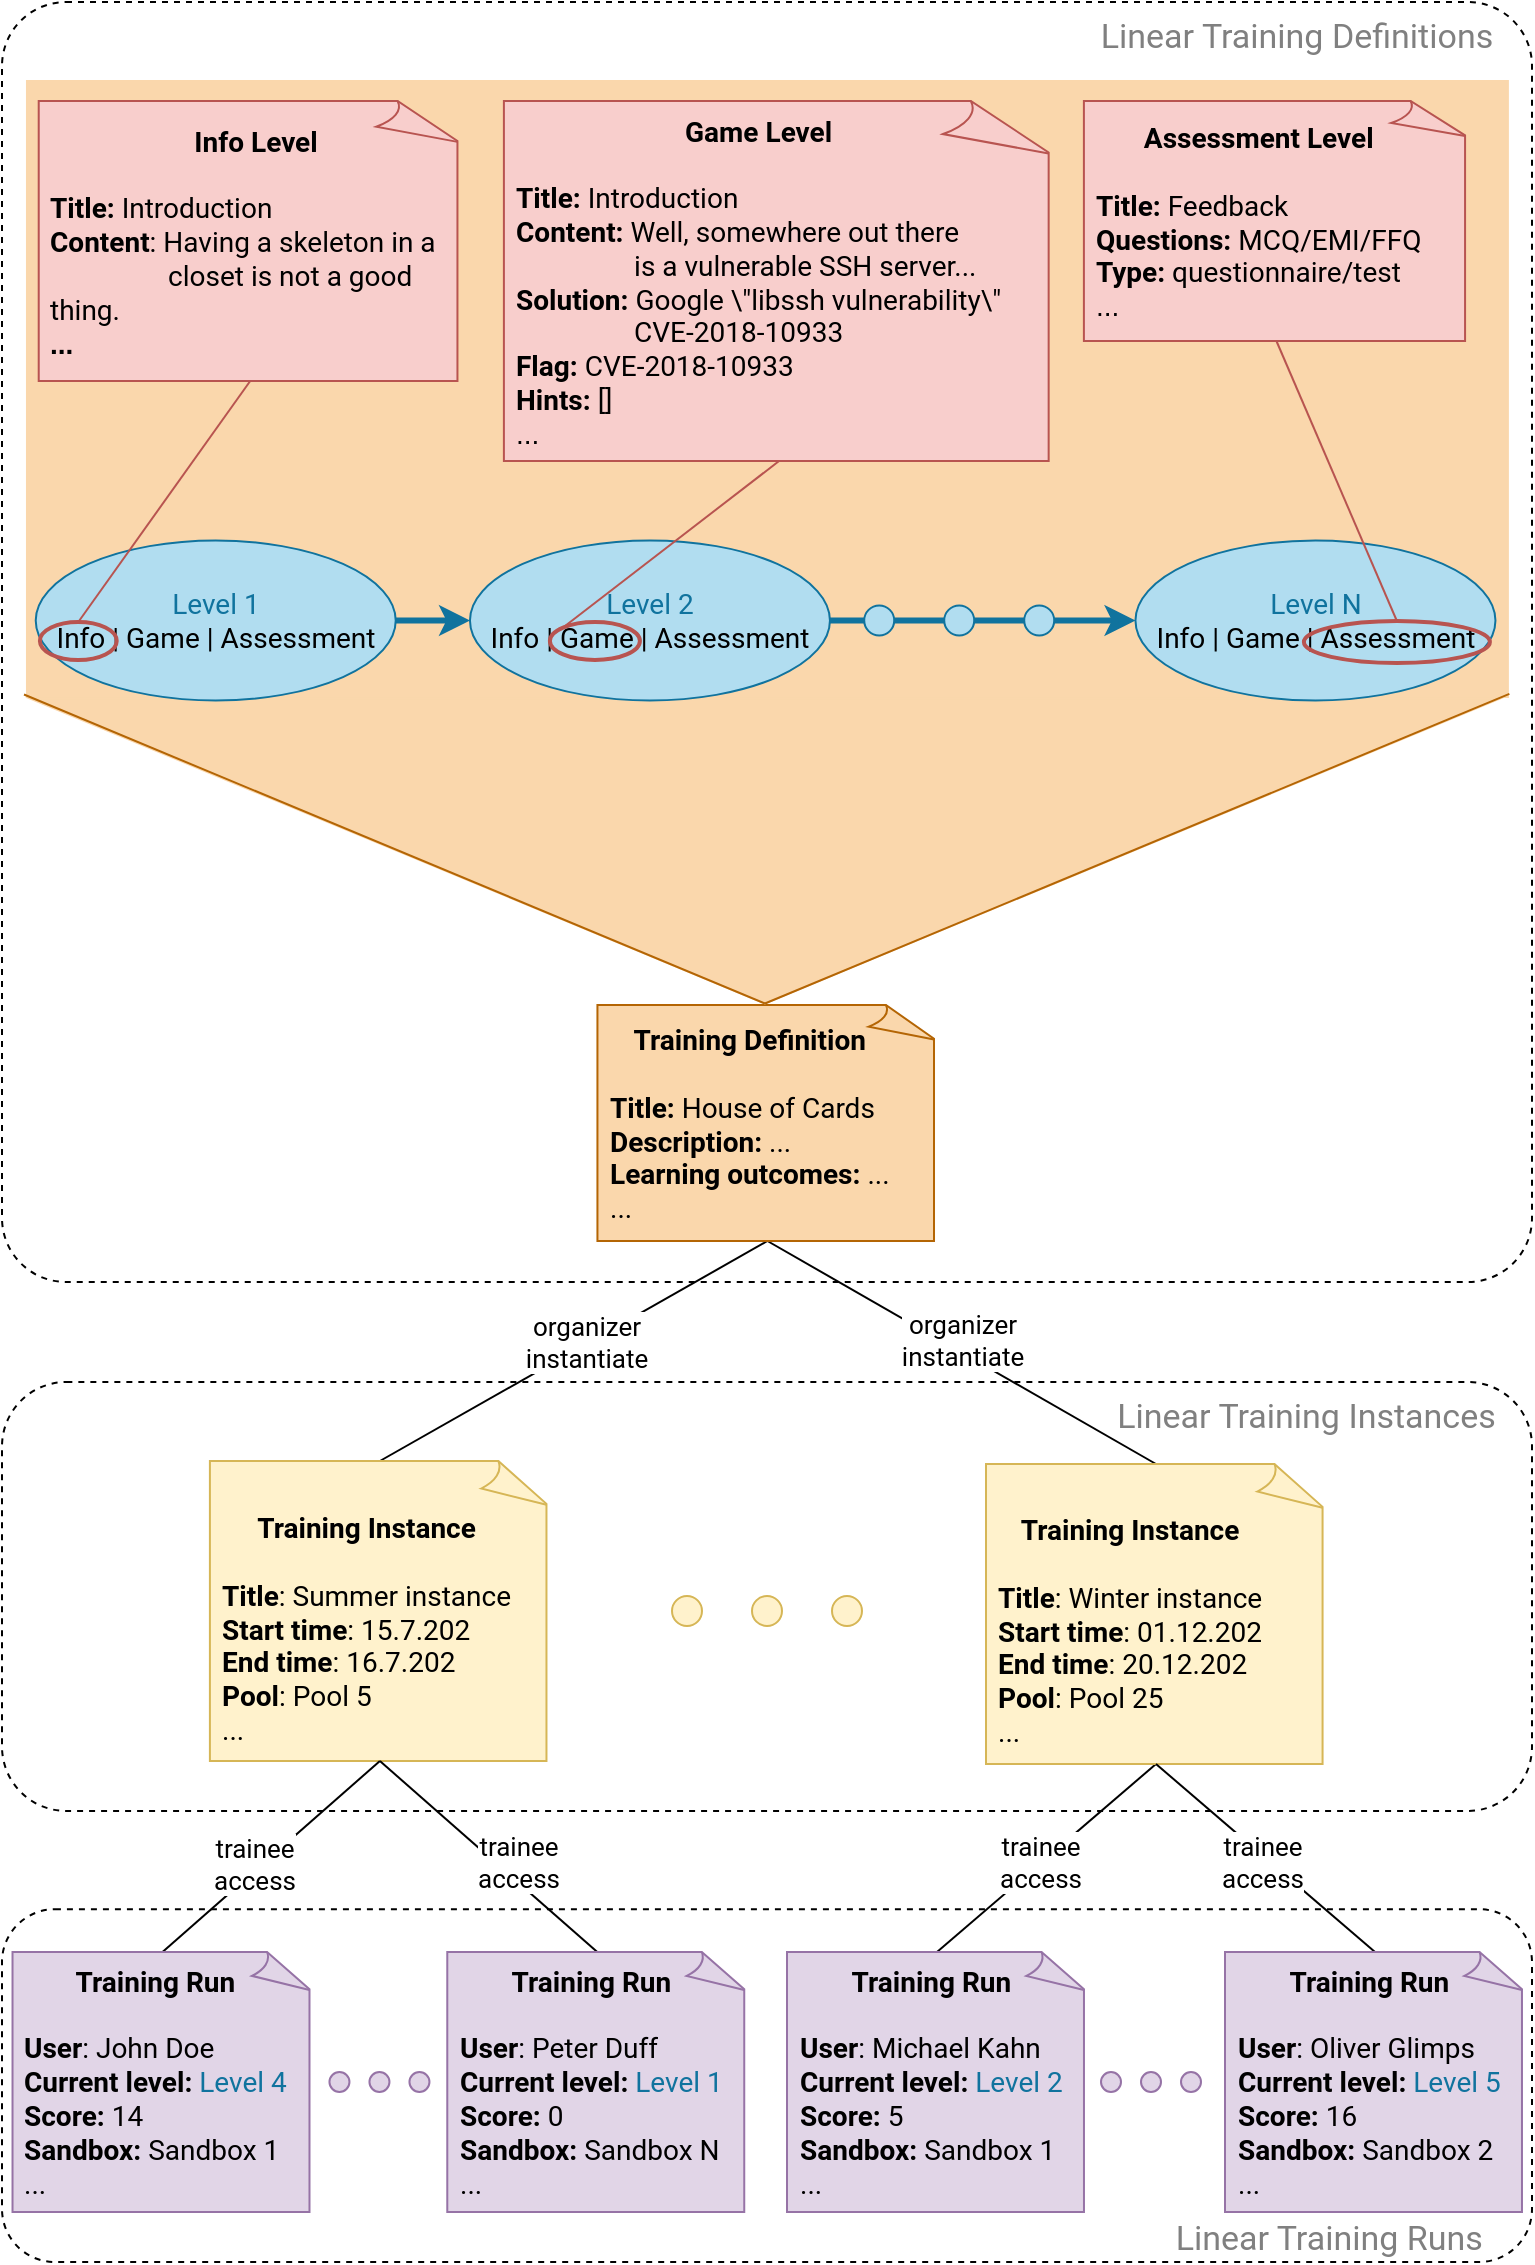 <mxfile version="14.6.6" type="google"><diagram id="N9VuCAeONcaqFVB-W8J4" name="Page-1"><mxGraphModel dx="2952" dy="739" grid="1" gridSize="10" guides="1" tooltips="1" connect="1" arrows="1" fold="1" page="1" pageScale="1" pageWidth="765" pageHeight="1130" math="0" shadow="0"><root><mxCell id="0"/><mxCell id="1" parent="0"/><mxCell id="20mukdS7Ii_qEKHX3Sq8-68" value="&lt;div style=&quot;font-size: 13px&quot;&gt;&lt;font style=&quot;font-size: 17px&quot;&gt;Linear Training Runs&lt;/font&gt; &amp;nbsp; &amp;nbsp; &amp;nbsp;&amp;nbsp; &lt;br&gt;&lt;/div&gt;" style="rounded=1;whiteSpace=wrap;html=1;strokeWidth=1;fillColor=none;fontFamily=Roboto;align=right;dashed=1;verticalAlign=bottom;fontColor=#808080;rotation=0;arcSize=15;" parent="1" vertex="1"><mxGeometry x="-1530" y="953.6" width="765" height="176.4" as="geometry"/></mxCell><mxCell id="20mukdS7Ii_qEKHX3Sq8-67" value="&lt;div style=&quot;font-size: 13px&quot;&gt;&lt;font style=&quot;font-size: 17px&quot;&gt;&amp;nbsp;Linear Training Instances&lt;/font&gt; &amp;nbsp;&amp;nbsp;&amp;nbsp;&amp;nbsp; &lt;br&gt;&lt;/div&gt;&amp;nbsp;&amp;nbsp;&amp;nbsp;&amp;nbsp;&amp;nbsp; " style="rounded=1;whiteSpace=wrap;html=1;strokeWidth=1;fillColor=none;fontFamily=Roboto;align=right;dashed=1;verticalAlign=top;fontColor=#808080;rotation=0;arcSize=15;" parent="1" vertex="1"><mxGeometry x="-1530" y="690" width="765" height="214.5" as="geometry"/></mxCell><mxCell id="20mukdS7Ii_qEKHX3Sq8-66" value="&lt;div style=&quot;font-size: 14px&quot;&gt;&lt;font style=&quot;font-size: 17px&quot;&gt;Linear Training Definition&lt;/font&gt;&lt;font style=&quot;font-size: 17px&quot;&gt;s&lt;/font&gt; &amp;nbsp;&amp;nbsp;&amp;nbsp;&amp;nbsp; &lt;br&gt;&lt;/div&gt;&amp;nbsp;&amp;nbsp;&amp;nbsp;&amp;nbsp;&amp;nbsp; " style="rounded=1;whiteSpace=wrap;html=1;strokeWidth=1;fillColor=none;fontFamily=Roboto;align=right;dashed=1;verticalAlign=top;fontColor=#808080;rotation=0;arcSize=5;" parent="1" vertex="1"><mxGeometry x="-1530" width="765" height="640" as="geometry"/></mxCell><mxCell id="20mukdS7Ii_qEKHX3Sq8-1" value="" style="rounded=0;whiteSpace=wrap;html=1;strokeWidth=1;fillColor=#fad7ac;strokeColor=#FAD7AC;fontSize=14;" parent="1" vertex="1"><mxGeometry x="-1517.52" y="39.5" width="740.47" height="308" as="geometry"/></mxCell><mxCell id="20mukdS7Ii_qEKHX3Sq8-2" style="rounded=0;orthogonalLoop=1;jettySize=auto;html=1;exitX=0.5;exitY=1;exitDx=0;exitDy=0;exitPerimeter=0;endArrow=none;endFill=0;strokeWidth=1;entryX=0.5;entryY=0;entryDx=0;entryDy=0;entryPerimeter=0;startArrow=none;startFill=0;" parent="1" source="20mukdS7Ii_qEKHX3Sq8-6" target="20mukdS7Ii_qEKHX3Sq8-7" edge="1"><mxGeometry relative="1" as="geometry"/></mxCell><mxCell id="20mukdS7Ii_qEKHX3Sq8-3" value="&lt;font data-font-src=&quot;https://fonts.googleapis.com/css?family=Roboto&quot; style=&quot;font-size: 13px;&quot; face=&quot;Roboto&quot;&gt;organizer &lt;br style=&quot;font-size: 13px;&quot;&gt;instantiate &lt;/font&gt;" style="edgeLabel;html=1;align=center;verticalAlign=middle;resizable=0;points=[];rotation=0;fontSize=13;" parent="20mukdS7Ii_qEKHX3Sq8-2" vertex="1" connectable="0"><mxGeometry x="-0.064" y="-1" relative="1" as="geometry"><mxPoint as="offset"/></mxGeometry></mxCell><mxCell id="20mukdS7Ii_qEKHX3Sq8-4" style="edgeStyle=none;rounded=0;orthogonalLoop=1;jettySize=auto;html=1;exitX=0.5;exitY=1;exitDx=0;exitDy=0;exitPerimeter=0;entryX=0.5;entryY=0;entryDx=0;entryDy=0;entryPerimeter=0;endArrow=none;endFill=0;strokeWidth=1;startArrow=none;startFill=0;" parent="1" source="20mukdS7Ii_qEKHX3Sq8-6" target="20mukdS7Ii_qEKHX3Sq8-20" edge="1"><mxGeometry relative="1" as="geometry"/></mxCell><mxCell id="20mukdS7Ii_qEKHX3Sq8-5" value="&lt;font data-font-src=&quot;https://fonts.googleapis.com/css?family=Roboto&quot; style=&quot;font-size: 13px;&quot; face=&quot;Roboto&quot;&gt;organizer &lt;br style=&quot;font-size: 13px;&quot;&gt;instantiate &lt;/font&gt;" style="edgeLabel;html=1;align=center;verticalAlign=middle;resizable=0;points=[];rotation=0;fontSize=13;" parent="20mukdS7Ii_qEKHX3Sq8-4" vertex="1" connectable="0"><mxGeometry x="-0.179" y="-3" relative="1" as="geometry"><mxPoint x="19.03" y="1" as="offset"/></mxGeometry></mxCell><mxCell id="20mukdS7Ii_qEKHX3Sq8-6" value="&lt;div style=&quot;font-size: 14px;&quot; align=&quot;center&quot;&gt;&lt;font data-font-src=&quot;https://fonts.googleapis.com/css?family=Open+Sans&quot; style=&quot;font-size: 14px;&quot; face=&quot;Roboto&quot;&gt;Training Definition&lt;br style=&quot;font-size: 14px;&quot;&gt;&lt;/font&gt;&lt;/div&gt;&lt;div style=&quot;font-size: 14px;&quot;&gt;&lt;font data-font-src=&quot;https://fonts.googleapis.com/css?family=Open+Sans&quot; style=&quot;font-size: 14px;&quot; face=&quot;Roboto&quot;&gt;&lt;br style=&quot;font-size: 14px;&quot;&gt;&lt;/font&gt;&lt;/div&gt;&lt;div style=&quot;font-size: 14px;&quot;&gt;&lt;font data-font-src=&quot;https://fonts.googleapis.com/css?family=Open+Sans&quot; style=&quot;font-size: 14px;&quot; face=&quot;Roboto&quot;&gt;&lt;b style=&quot;font-size: 14px;&quot;&gt;Title&lt;/b&gt;: &lt;span style=&quot;font-weight: normal; font-size: 14px;&quot;&gt;House of Cards&lt;/span&gt; &lt;br style=&quot;font-size: 14px;&quot;&gt;&lt;/font&gt;&lt;/div&gt;&lt;div style=&quot;font-size: 14px;&quot;&gt;&lt;div style=&quot;font-size: 14px;&quot;&gt;&lt;font data-font-src=&quot;https://fonts.googleapis.com/css?family=Open+Sans&quot; style=&quot;font-size: 14px;&quot; face=&quot;Roboto&quot;&gt;&lt;b style=&quot;font-size: 14px;&quot;&gt;Description:&lt;/b&gt; &lt;span style=&quot;font-weight: normal; font-size: 14px;&quot;&gt;...&lt;/span&gt;&lt;/font&gt;&lt;font data-font-src=&quot;https://fonts.googleapis.com/css?family=Open+Sans&quot; style=&quot;font-size: 14px;&quot; face=&quot;Roboto&quot;&gt;&lt;br style=&quot;font-size: 14px;&quot;&gt;&lt;font data-font-src=&quot;https://fonts.googleapis.com/css?family=Roboto&quot; style=&quot;font-size: 14px;&quot;&gt;&lt;b style=&quot;font-size: 14px;&quot;&gt;Learning outcomes&lt;/b&gt;: &lt;span style=&quot;font-weight: normal; font-size: 14px;&quot;&gt;...&lt;/span&gt;&lt;/font&gt;&lt;br style=&quot;font-size: 14px;&quot;&gt;&lt;/font&gt;&lt;/div&gt; &lt;div style=&quot;font-size: 14px;&quot;&gt;&lt;font data-font-src=&quot;https://fonts.googleapis.com/css?family=Open+Sans&quot; style=&quot;font-size: 14px;&quot; face=&quot;Roboto&quot;&gt;&lt;span style=&quot;font-weight: normal; font-size: 14px;&quot;&gt;...&lt;/span&gt;&lt;/font&gt;&lt;/div&gt;&lt;/div&gt;" style="whiteSpace=wrap;html=1;shape=mxgraph.basic.document;fontStyle=1;fillColor=#fad7ac;strokeColor=#b46504;align=left;spacingLeft=4;fontSize=14;" parent="1" vertex="1"><mxGeometry x="-1232.28" y="501.5" width="170" height="118" as="geometry"/></mxCell><mxCell id="20mukdS7Ii_qEKHX3Sq8-7" value="&lt;font data-font-src=&quot;https://fonts.googleapis.com/css?family=Roboto&quot; style=&quot;font-size: 14px;&quot; face=&quot;Roboto&quot;&gt;&lt;b style=&quot;font-size: 14px;&quot;&gt;&lt;br style=&quot;font-size: 14px;&quot;&gt;&lt;/b&gt;&lt;/font&gt;&lt;div style=&quot;font-size: 14px;&quot;&gt;&lt;div style=&quot;font-size: 14px;&quot; align=&quot;center&quot;&gt;&lt;font data-font-src=&quot;https://fonts.googleapis.com/css?family=Roboto&quot; style=&quot;font-size: 14px;&quot; face=&quot;Roboto&quot;&gt;&lt;b style=&quot;font-size: 14px;&quot;&gt;Training Instance&lt;/b&gt;&lt;/font&gt;&lt;br style=&quot;font-size: 14px;&quot;&gt;&lt;/div&gt;&lt;br style=&quot;font-size: 14px;&quot;&gt;&lt;/div&gt;&lt;div style=&quot;font-size: 14px;&quot; align=&quot;left&quot;&gt;&lt;font data-font-src=&quot;https://fonts.googleapis.com/css?family=Roboto&quot; style=&quot;font-size: 14px;&quot; face=&quot;Roboto&quot;&gt;&lt;b style=&quot;font-size: 14px;&quot;&gt;Title&lt;/b&gt;: Summer instance &lt;br style=&quot;font-size: 14px;&quot;&gt;&lt;/font&gt;&lt;/div&gt;&lt;div style=&quot;font-size: 14px;&quot; align=&quot;left&quot;&gt;&lt;font data-font-src=&quot;https://fonts.googleapis.com/css?family=Roboto&quot; style=&quot;font-size: 14px;&quot; face=&quot;Roboto&quot;&gt;&lt;b style=&quot;font-size: 14px;&quot;&gt;Start&lt;/b&gt; &lt;b style=&quot;font-size: 14px;&quot;&gt;time&lt;/b&gt;: 15.7.202&lt;br style=&quot;font-size: 14px;&quot;&gt;&lt;/font&gt;&lt;/div&gt;&lt;div style=&quot;font-size: 14px;&quot; align=&quot;left&quot;&gt;&lt;font data-font-src=&quot;https://fonts.googleapis.com/css?family=Roboto&quot; style=&quot;font-size: 14px;&quot; face=&quot;Roboto&quot;&gt;&lt;b style=&quot;font-size: 14px;&quot;&gt;End&lt;/b&gt; &lt;b style=&quot;font-size: 14px;&quot;&gt;time&lt;/b&gt;: 16.7.202&lt;br style=&quot;font-size: 14px;&quot;&gt;&lt;b style=&quot;font-size: 14px;&quot;&gt;Pool&lt;/b&gt;: Pool 5&lt;br style=&quot;font-size: 14px;&quot;&gt;&lt;/font&gt;&lt;/div&gt;&lt;div style=&quot;font-size: 14px;&quot; align=&quot;left&quot;&gt;&lt;font data-font-src=&quot;https://fonts.googleapis.com/css?family=Roboto&quot; style=&quot;font-size: 14px;&quot; face=&quot;Roboto&quot;&gt;...&lt;br style=&quot;font-size: 14px;&quot;&gt;&lt;/font&gt;&lt;/div&gt;" style="whiteSpace=wrap;html=1;shape=mxgraph.basic.document;fillColor=#fff2cc;strokeColor=#d6b656;align=left;spacingLeft=4;fontSize=14;" parent="1" vertex="1"><mxGeometry x="-1426.05" y="729.5" width="170" height="150" as="geometry"/></mxCell><mxCell id="20mukdS7Ii_qEKHX3Sq8-8" style="edgeStyle=orthogonalEdgeStyle;rounded=0;orthogonalLoop=1;jettySize=auto;html=1;exitX=1;exitY=0.5;exitDx=0;exitDy=0;entryX=0;entryY=0.5;entryDx=0;entryDy=0;strokeWidth=3;strokeColor=#10739E;fontSize=14;" parent="1" source="20mukdS7Ii_qEKHX3Sq8-9" target="20mukdS7Ii_qEKHX3Sq8-12" edge="1"><mxGeometry relative="1" as="geometry"/></mxCell><mxCell id="20mukdS7Ii_qEKHX3Sq8-11" style="edgeStyle=orthogonalEdgeStyle;rounded=0;orthogonalLoop=1;jettySize=auto;html=1;exitX=1;exitY=0.5;exitDx=0;exitDy=0;strokeWidth=3;endArrow=none;endFill=0;strokeColor=#10739E;fontSize=14;" parent="1" source="20mukdS7Ii_qEKHX3Sq8-12" target="20mukdS7Ii_qEKHX3Sq8-14" edge="1"><mxGeometry relative="1" as="geometry"/></mxCell><mxCell id="20mukdS7Ii_qEKHX3Sq8-13" style="edgeStyle=orthogonalEdgeStyle;rounded=0;orthogonalLoop=1;jettySize=auto;html=1;exitX=1;exitY=0.5;exitDx=0;exitDy=0;entryX=0;entryY=0.5;entryDx=0;entryDy=0;endArrow=none;endFill=0;strokeWidth=3;strokeColor=#10739E;fontSize=14;" parent="1" source="20mukdS7Ii_qEKHX3Sq8-14" target="20mukdS7Ii_qEKHX3Sq8-16" edge="1"><mxGeometry relative="1" as="geometry"/></mxCell><mxCell id="20mukdS7Ii_qEKHX3Sq8-14" value="" style="ellipse;whiteSpace=wrap;html=1;aspect=fixed;strokeWidth=1;fillColor=#b1ddf0;strokeColor=#10739e;fontSize=14;" parent="1" vertex="1"><mxGeometry x="-1098.89" y="301.75" width="15" height="15" as="geometry"/></mxCell><mxCell id="20mukdS7Ii_qEKHX3Sq8-15" style="edgeStyle=orthogonalEdgeStyle;rounded=0;orthogonalLoop=1;jettySize=auto;html=1;exitX=1;exitY=0.5;exitDx=0;exitDy=0;entryX=0;entryY=0.5;entryDx=0;entryDy=0;endArrow=none;endFill=0;strokeWidth=3;strokeColor=#10739E;fontSize=14;" parent="1" source="20mukdS7Ii_qEKHX3Sq8-16" target="20mukdS7Ii_qEKHX3Sq8-18" edge="1"><mxGeometry relative="1" as="geometry"/></mxCell><mxCell id="20mukdS7Ii_qEKHX3Sq8-16" value="" style="ellipse;whiteSpace=wrap;html=1;aspect=fixed;strokeWidth=1;fillColor=#b1ddf0;strokeColor=#10739e;fontSize=14;" parent="1" vertex="1"><mxGeometry x="-1058.89" y="301.75" width="15" height="15" as="geometry"/></mxCell><mxCell id="20mukdS7Ii_qEKHX3Sq8-17" style="edgeStyle=orthogonalEdgeStyle;rounded=0;orthogonalLoop=1;jettySize=auto;html=1;exitX=1;exitY=0.5;exitDx=0;exitDy=0;entryX=0;entryY=0.5;entryDx=0;entryDy=0;endArrow=classic;endFill=1;strokeWidth=3;strokeColor=#10739E;fontSize=14;" parent="1" source="20mukdS7Ii_qEKHX3Sq8-18" target="20mukdS7Ii_qEKHX3Sq8-10" edge="1"><mxGeometry relative="1" as="geometry"/></mxCell><mxCell id="20mukdS7Ii_qEKHX3Sq8-18" value="" style="ellipse;whiteSpace=wrap;html=1;aspect=fixed;strokeWidth=1;fillColor=#b1ddf0;strokeColor=#10739e;fontSize=14;" parent="1" vertex="1"><mxGeometry x="-1018.89" y="301.75" width="15" height="15" as="geometry"/></mxCell><mxCell id="20mukdS7Ii_qEKHX3Sq8-19" style="rounded=0;orthogonalLoop=1;jettySize=auto;html=1;exitX=0.5;exitY=1;exitDx=0;exitDy=0;exitPerimeter=0;endArrow=none;endFill=0;strokeWidth=1;entryX=0.5;entryY=0;entryDx=0;entryDy=0;entryPerimeter=0;" parent="1" source="20mukdS7Ii_qEKHX3Sq8-20" target="20mukdS7Ii_qEKHX3Sq8-32" edge="1"><mxGeometry relative="1" as="geometry"/></mxCell><mxCell id="20mukdS7Ii_qEKHX3Sq8-20" value="&lt;div style=&quot;font-size: 14px&quot; align=&quot;center&quot;&gt;&lt;br style=&quot;font-size: 14px&quot;&gt;&lt;/div&gt;&lt;div style=&quot;font-size: 14px&quot; align=&quot;center&quot;&gt;&lt;font data-font-src=&quot;https://fonts.googleapis.com/css?family=Roboto&quot; style=&quot;font-size: 14px&quot; face=&quot;Roboto&quot;&gt;&lt;b style=&quot;font-size: 14px&quot;&gt;Training Instance&lt;/b&gt;&lt;/font&gt;&lt;br style=&quot;font-size: 14px&quot;&gt;&lt;/div&gt;&lt;font data-font-src=&quot;https://fonts.googleapis.com/css?family=Roboto&quot; style=&quot;font-size: 10px&quot; face=&quot;Roboto&quot;&gt;&lt;br style=&quot;font-size: 14px&quot;&gt;&lt;/font&gt;&lt;div style=&quot;font-size: 14px&quot;&gt;&lt;font data-font-src=&quot;https://fonts.googleapis.com/css?family=Roboto&quot; style=&quot;font-size: 14px&quot; face=&quot;Roboto&quot;&gt;&lt;b style=&quot;font-size: 14px&quot;&gt;Title&lt;/b&gt;: Winter instance &lt;br style=&quot;font-size: 14px&quot;&gt;&lt;/font&gt;&lt;/div&gt;&lt;div style=&quot;font-size: 14px&quot;&gt;&lt;font data-font-src=&quot;https://fonts.googleapis.com/css?family=Roboto&quot; style=&quot;font-size: 14px&quot; face=&quot;Roboto&quot;&gt;&lt;b style=&quot;font-size: 14px&quot;&gt;Start&lt;/b&gt; &lt;b style=&quot;font-size: 14px&quot;&gt;time&lt;/b&gt;: 01.12.202&lt;br style=&quot;font-size: 14px&quot;&gt;&lt;/font&gt;&lt;/div&gt;&lt;div style=&quot;font-size: 14px&quot;&gt;&lt;font data-font-src=&quot;https://fonts.googleapis.com/css?family=Roboto&quot; style=&quot;font-size: 14px&quot; face=&quot;Roboto&quot;&gt;&lt;b style=&quot;font-size: 14px&quot;&gt;End&lt;/b&gt; &lt;b style=&quot;font-size: 14px&quot;&gt;time&lt;/b&gt;: 20.12.202&lt;/font&gt;&lt;/div&gt;&lt;div style=&quot;font-size: 14px&quot;&gt;&lt;font data-font-src=&quot;https://fonts.googleapis.com/css?family=Roboto&quot; style=&quot;font-size: 14px&quot; face=&quot;Roboto&quot;&gt;&lt;b style=&quot;font-size: 14px&quot;&gt;Pool&lt;/b&gt;: Pool 25&lt;/font&gt;&lt;/div&gt;&lt;div style=&quot;font-size: 14px&quot;&gt;&lt;font data-font-src=&quot;https://fonts.googleapis.com/css?family=Roboto&quot; style=&quot;font-size: 14px&quot; face=&quot;Roboto&quot;&gt;...&lt;br style=&quot;font-size: 14px&quot;&gt;&lt;/font&gt;&lt;/div&gt;" style="whiteSpace=wrap;html=1;shape=mxgraph.basic.document;fillColor=#fff2cc;strokeColor=#d6b656;align=left;spacingLeft=4;fontSize=14;" parent="1" vertex="1"><mxGeometry x="-1038" y="731" width="170" height="150" as="geometry"/></mxCell><mxCell id="20mukdS7Ii_qEKHX3Sq8-21" style="edgeStyle=none;rounded=0;orthogonalLoop=1;jettySize=auto;html=1;exitX=0.5;exitY=0;exitDx=0;exitDy=0;exitPerimeter=0;entryX=0.5;entryY=1;entryDx=0;entryDy=0;entryPerimeter=0;endArrow=none;endFill=0;strokeWidth=1;" parent="1" source="20mukdS7Ii_qEKHX3Sq8-22" target="20mukdS7Ii_qEKHX3Sq8-7" edge="1"><mxGeometry relative="1" as="geometry"/></mxCell><mxCell id="20mukdS7Ii_qEKHX3Sq8-22" value="&lt;div align=&quot;center&quot;&gt;&lt;b style=&quot;font-size: 14px&quot;&gt;Training Run&lt;/b&gt;&lt;br style=&quot;font-size: 14px&quot;&gt;&lt;/div&gt;&lt;br style=&quot;font-size: 14px&quot;&gt;&lt;div style=&quot;font-size: 14px&quot;&gt;&lt;b style=&quot;font-size: 14px&quot;&gt;User&lt;/b&gt;: John Doe&lt;br style=&quot;font-size: 14px&quot;&gt;&lt;/div&gt;&lt;div style=&quot;font-size: 14px&quot;&gt;&lt;b style=&quot;font-size: 14px&quot;&gt;Current level:&lt;/b&gt; &lt;font style=&quot;font-size: 14px&quot; color=&quot;#10739E&quot;&gt;Level 4&lt;/font&gt;&lt;br style=&quot;font-size: 14px&quot;&gt;&lt;/div&gt;&lt;div style=&quot;font-size: 14px&quot;&gt;&lt;b style=&quot;font-size: 14px&quot;&gt;Score: &lt;/b&gt;14&lt;/div&gt;&lt;div style=&quot;font-size: 14px&quot;&gt;&lt;b style=&quot;font-size: 14px&quot;&gt;Sandbox:&lt;/b&gt; Sandbox 1&lt;br style=&quot;font-size: 14px&quot;&gt;&lt;/div&gt;&lt;div style=&quot;font-size: 14px&quot;&gt;...&lt;br style=&quot;font-size: 14px&quot;&gt;&lt;/div&gt;" style="whiteSpace=wrap;html=1;shape=mxgraph.basic.document;fillColor=#e1d5e7;strokeColor=#9673a6;fontFamily=Roboto;fontSource=https%3A%2F%2Ffonts.googleapis.com%2Fcss%3Ffamily%3DRoboto;align=left;spacingLeft=4;fontSize=14;" parent="1" vertex="1"><mxGeometry x="-1524.74" y="975" width="150" height="130" as="geometry"/></mxCell><mxCell id="20mukdS7Ii_qEKHX3Sq8-23" style="edgeStyle=none;rounded=0;orthogonalLoop=1;jettySize=auto;html=1;exitX=0.5;exitY=0;exitDx=0;exitDy=0;exitPerimeter=0;entryX=0.5;entryY=1;entryDx=0;entryDy=0;entryPerimeter=0;endArrow=none;endFill=0;strokeWidth=1;" parent="1" source="20mukdS7Ii_qEKHX3Sq8-24" target="20mukdS7Ii_qEKHX3Sq8-7" edge="1"><mxGeometry relative="1" as="geometry"/></mxCell><mxCell id="20mukdS7Ii_qEKHX3Sq8-24" value="&lt;div style=&quot;font-size: 14px;&quot; align=&quot;center&quot;&gt;&lt;b style=&quot;font-size: 14px;&quot;&gt;Training Run&lt;/b&gt;&lt;br style=&quot;font-size: 14px;&quot;&gt;&lt;/div&gt;&lt;br style=&quot;font-size: 14px;&quot;&gt;&lt;div style=&quot;font-size: 14px;&quot;&gt;&lt;b style=&quot;font-size: 14px;&quot;&gt;User&lt;/b&gt;: Peter Duff&lt;br style=&quot;font-size: 14px;&quot;&gt;&lt;/div&gt;&lt;div style=&quot;font-size: 14px;&quot;&gt;&lt;b style=&quot;font-size: 14px;&quot;&gt;Current level:&lt;/b&gt; &lt;font style=&quot;font-size: 14px;&quot; color=&quot;#10739E&quot;&gt;Level 1&lt;/font&gt;&lt;br style=&quot;font-size: 14px;&quot;&gt;&lt;/div&gt;&lt;div style=&quot;font-size: 14px;&quot;&gt;&lt;b style=&quot;font-size: 14px;&quot;&gt;Score: &lt;/b&gt;0&lt;br style=&quot;font-size: 14px;&quot;&gt;&lt;b style=&quot;font-size: 14px;&quot;&gt;Sandbox: &lt;/b&gt;Sandbox N&lt;br style=&quot;font-size: 14px;&quot;&gt;&lt;/div&gt;&lt;div style=&quot;font-size: 14px;&quot;&gt;...&lt;br style=&quot;font-size: 14px;&quot;&gt;&lt;/div&gt;" style="whiteSpace=wrap;html=1;shape=mxgraph.basic.document;fillColor=#e1d5e7;strokeColor=#9673a6;fontFamily=Roboto;fontSource=https%3A%2F%2Ffonts.googleapis.com%2Fcss%3Ffamily%3DRoboto;align=left;spacingLeft=4;fontSize=14;" parent="1" vertex="1"><mxGeometry x="-1307.36" y="975" width="150" height="130" as="geometry"/></mxCell><mxCell id="20mukdS7Ii_qEKHX3Sq8-25" value="" style="ellipse;whiteSpace=wrap;html=1;aspect=fixed;strokeWidth=1;fillColor=#fff2cc;strokeColor=#d6b656;fontSize=14;" parent="1" vertex="1"><mxGeometry x="-1195" y="797" width="15" height="15" as="geometry"/></mxCell><mxCell id="20mukdS7Ii_qEKHX3Sq8-26" value="" style="ellipse;whiteSpace=wrap;html=1;aspect=fixed;strokeWidth=1;fillColor=#fff2cc;strokeColor=#d6b656;fontSize=14;" parent="1" vertex="1"><mxGeometry x="-1155" y="797" width="15" height="15" as="geometry"/></mxCell><mxCell id="20mukdS7Ii_qEKHX3Sq8-27" value="" style="ellipse;whiteSpace=wrap;html=1;aspect=fixed;strokeWidth=1;fillColor=#fff2cc;strokeColor=#d6b656;fontSize=14;" parent="1" vertex="1"><mxGeometry x="-1115" y="797" width="15" height="15" as="geometry"/></mxCell><mxCell id="20mukdS7Ii_qEKHX3Sq8-28" value="" style="ellipse;whiteSpace=wrap;html=1;aspect=fixed;strokeWidth=1;fillColor=#e1d5e7;strokeColor=#9673a6;fontSize=14;" parent="1" vertex="1"><mxGeometry x="-1366.27" y="1035" width="10" height="10" as="geometry"/></mxCell><mxCell id="20mukdS7Ii_qEKHX3Sq8-29" value="" style="ellipse;whiteSpace=wrap;html=1;aspect=fixed;strokeWidth=1;fillColor=#e1d5e7;strokeColor=#9673a6;fontSize=14;" parent="1" vertex="1"><mxGeometry x="-1346.27" y="1035" width="10" height="10" as="geometry"/></mxCell><mxCell id="20mukdS7Ii_qEKHX3Sq8-30" value="" style="ellipse;whiteSpace=wrap;html=1;aspect=fixed;strokeWidth=1;fillColor=#e1d5e7;strokeColor=#9673a6;fontSize=14;" parent="1" vertex="1"><mxGeometry x="-1326.27" y="1035" width="10" height="10" as="geometry"/></mxCell><mxCell id="20mukdS7Ii_qEKHX3Sq8-32" value="&lt;div style=&quot;font-size: 14px;&quot; align=&quot;center&quot;&gt;&lt;b style=&quot;font-size: 14px;&quot;&gt;Training Run&lt;/b&gt;&lt;br style=&quot;font-size: 14px;&quot;&gt;&lt;/div&gt;&lt;br style=&quot;font-size: 14px;&quot;&gt;&lt;div style=&quot;font-size: 14px;&quot;&gt;&lt;b style=&quot;font-size: 14px;&quot;&gt;User&lt;/b&gt;: Michael Kahn&lt;br style=&quot;font-size: 14px;&quot;&gt;&lt;/div&gt;&lt;div style=&quot;font-size: 14px;&quot;&gt;&lt;b style=&quot;font-size: 14px;&quot;&gt;Current level:&lt;/b&gt; &lt;font style=&quot;font-size: 14px;&quot; color=&quot;#10739E&quot;&gt;Level 2&lt;/font&gt;&lt;br style=&quot;font-size: 14px;&quot;&gt;&lt;/div&gt;&lt;div style=&quot;font-size: 14px;&quot;&gt;&lt;b style=&quot;font-size: 14px;&quot;&gt;Score: &lt;/b&gt;5&lt;/div&gt;&lt;div style=&quot;font-size: 14px;&quot;&gt;&lt;b style=&quot;font-size: 14px;&quot;&gt;Sandbox:&lt;/b&gt; &lt;font style=&quot;font-size: 14px;&quot; color=&quot;#666666&quot;&gt;&lt;font style=&quot;font-size: 14px;&quot; color=&quot;#000000&quot;&gt;Sandbox 1&lt;/font&gt;&lt;/font&gt;&lt;br style=&quot;font-size: 14px;&quot;&gt;&lt;/div&gt;&lt;div style=&quot;font-size: 14px;&quot;&gt;...&lt;br style=&quot;font-size: 14px;&quot;&gt;&lt;/div&gt;" style="whiteSpace=wrap;html=1;shape=mxgraph.basic.document;fillColor=#e1d5e7;strokeColor=#9673a6;fontFamily=Roboto;fontSource=https%3A%2F%2Ffonts.googleapis.com%2Fcss%3Ffamily%3DRoboto;align=left;spacingLeft=4;fontSize=14;" parent="1" vertex="1"><mxGeometry x="-1137.5" y="975.0" width="150" height="130" as="geometry"/></mxCell><mxCell id="20mukdS7Ii_qEKHX3Sq8-33" style="rounded=0;orthogonalLoop=1;jettySize=auto;html=1;exitX=0.5;exitY=0;exitDx=0;exitDy=0;exitPerimeter=0;entryX=0.5;entryY=1;entryDx=0;entryDy=0;entryPerimeter=0;endArrow=none;endFill=0;strokeWidth=1;" parent="1" source="20mukdS7Ii_qEKHX3Sq8-35" target="20mukdS7Ii_qEKHX3Sq8-20" edge="1"><mxGeometry relative="1" as="geometry"/></mxCell><mxCell id="20mukdS7Ii_qEKHX3Sq8-34" value="&lt;font data-font-src=&quot;https://fonts.googleapis.com/css?family=Roboto&quot; style=&quot;font-size: 13px;&quot; face=&quot;Roboto&quot;&gt;trainee&lt;br style=&quot;font-size: 13px;&quot;&gt; access&lt;/font&gt;" style="edgeLabel;html=1;align=center;verticalAlign=middle;resizable=0;points=[];rotation=0;fontSize=13;" parent="20mukdS7Ii_qEKHX3Sq8-33" vertex="1" connectable="0"><mxGeometry x="0.093" y="-3" relative="1" as="geometry"><mxPoint x="1.2" y="7.99" as="offset"/></mxGeometry></mxCell><mxCell id="20mukdS7Ii_qEKHX3Sq8-35" value="&lt;div style=&quot;font-size: 14px;&quot; align=&quot;center&quot;&gt;&lt;b style=&quot;font-size: 14px;&quot;&gt;Training Run&lt;/b&gt;&lt;br style=&quot;font-size: 14px;&quot;&gt;&lt;/div&gt;&lt;br style=&quot;font-size: 14px;&quot;&gt;&lt;div style=&quot;font-size: 14px;&quot;&gt;&lt;b style=&quot;font-size: 14px;&quot;&gt;User&lt;/b&gt;: Oliver Glimps&lt;br style=&quot;font-size: 14px;&quot;&gt;&lt;/div&gt;&lt;div style=&quot;font-size: 14px;&quot;&gt;&lt;b style=&quot;font-size: 14px;&quot;&gt;Current level:&lt;/b&gt; &lt;font style=&quot;font-size: 14px;&quot; color=&quot;#10739E&quot;&gt;Level 5&lt;/font&gt;&lt;br style=&quot;font-size: 14px;&quot;&gt;&lt;/div&gt;&lt;div style=&quot;font-size: 14px;&quot;&gt;&lt;b style=&quot;font-size: 14px;&quot;&gt;Score: &lt;/b&gt;16&lt;br style=&quot;font-size: 14px;&quot;&gt;&lt;b style=&quot;font-size: 14px;&quot;&gt;Sandbox: &lt;/b&gt;Sandbox 2&lt;br style=&quot;font-size: 14px;&quot;&gt;&lt;/div&gt;&lt;div style=&quot;font-size: 14px;&quot;&gt;...&lt;br style=&quot;font-size: 14px;&quot;&gt;&lt;/div&gt;" style="whiteSpace=wrap;html=1;shape=mxgraph.basic.document;fillColor=#e1d5e7;strokeColor=#9673a6;fontFamily=Roboto;fontSource=https%3A%2F%2Ffonts.googleapis.com%2Fcss%3Ffamily%3DRoboto;align=left;spacingLeft=4;fontSize=14;" parent="1" vertex="1"><mxGeometry x="-918.5" y="975.0" width="150" height="130" as="geometry"/></mxCell><mxCell id="20mukdS7Ii_qEKHX3Sq8-40" value="" style="triangle;whiteSpace=wrap;html=1;rounded=0;strokeWidth=1;fillColor=#fad7ac;rotation=90;strokeColor=#FAD7AC;fontSize=14;" parent="1" vertex="1"><mxGeometry x="-1224.77" y="57" width="152.5" height="735" as="geometry"/></mxCell><mxCell id="20mukdS7Ii_qEKHX3Sq8-41" value="&lt;font data-font-src=&quot;https://fonts.googleapis.com/css?family=Roboto&quot; style=&quot;font-size: 13px;&quot; face=&quot;Roboto&quot;&gt;trainee&lt;br style=&quot;font-size: 13px;&quot;&gt; access&lt;/font&gt;" style="edgeLabel;html=1;align=center;verticalAlign=middle;resizable=0;points=[];rotation=0;fontSize=13;" parent="1" vertex="1" connectable="0"><mxGeometry x="-1011.388" y="929.5" as="geometry"/></mxCell><mxCell id="20mukdS7Ii_qEKHX3Sq8-42" value="&lt;font data-font-src=&quot;https://fonts.googleapis.com/css?family=Roboto&quot; style=&quot;font-size: 13px;&quot; face=&quot;Roboto&quot;&gt;trainee&lt;br style=&quot;font-size: 13px;&quot;&gt; access&lt;/font&gt;" style="edgeLabel;html=1;align=center;verticalAlign=middle;resizable=0;points=[];rotation=0;fontSize=13;" parent="1" vertex="1" connectable="0"><mxGeometry x="-1272.0" y="929.5" as="geometry"/></mxCell><mxCell id="20mukdS7Ii_qEKHX3Sq8-43" value="&lt;font data-font-src=&quot;https://fonts.googleapis.com/css?family=Roboto&quot; style=&quot;font-size: 13px;&quot; face=&quot;Roboto&quot;&gt;trainee&lt;br style=&quot;font-size: 13px;&quot;&gt; access&lt;/font&gt;" style="edgeLabel;html=1;align=center;verticalAlign=middle;resizable=0;points=[];rotation=0;fontSize=13;" parent="1" vertex="1" connectable="0"><mxGeometry x="-1400" y="929.5" as="geometry"><mxPoint x="-4" y="1" as="offset"/></mxGeometry></mxCell><mxCell id="20mukdS7Ii_qEKHX3Sq8-44" style="edgeStyle=none;rounded=0;orthogonalLoop=1;jettySize=auto;html=1;exitX=1;exitY=0.5;exitDx=0;exitDy=0;entryX=1.001;entryY=0.995;entryDx=0;entryDy=0;entryPerimeter=0;startArrow=none;startFill=0;endArrow=none;endFill=0;strokeWidth=1;strokeColor=#B46504;fontSize=14;" parent="1" source="20mukdS7Ii_qEKHX3Sq8-40" target="20mukdS7Ii_qEKHX3Sq8-1" edge="1"><mxGeometry relative="1" as="geometry"/></mxCell><mxCell id="20mukdS7Ii_qEKHX3Sq8-45" style="edgeStyle=none;rounded=0;orthogonalLoop=1;jettySize=auto;html=1;exitX=1;exitY=0.5;exitDx=0;exitDy=0;entryX=-0.002;entryY=0.996;entryDx=0;entryDy=0;entryPerimeter=0;startArrow=none;startFill=0;endArrow=none;endFill=0;strokeColor=#B46504;strokeWidth=1;fontSize=14;" parent="1" source="20mukdS7Ii_qEKHX3Sq8-40" target="20mukdS7Ii_qEKHX3Sq8-1" edge="1"><mxGeometry relative="1" as="geometry"/></mxCell><mxCell id="20mukdS7Ii_qEKHX3Sq8-63" value="&lt;div style=&quot;font-size: 14px;&quot; align=&quot;center&quot;&gt;&lt;font data-font-src=&quot;https://fonts.googleapis.com/css?family=Roboto&quot; style=&quot;font-size: 14px;&quot; face=&quot;Roboto&quot;&gt;Info Level&lt;br style=&quot;font-size: 14px;&quot;&gt;&lt;/font&gt;&lt;/div&gt;&lt;div style=&quot;font-size: 14px;&quot;&gt;&lt;br style=&quot;font-size: 14px;&quot;&gt;&lt;/div&gt;&lt;div style=&quot;font-size: 14px;&quot; align=&quot;left&quot;&gt;&lt;font data-font-src=&quot;https://fonts.googleapis.com/css?family=Roboto&quot; style=&quot;font-size: 14px;&quot; face=&quot;Roboto&quot;&gt;&lt;b style=&quot;font-size: 14px;&quot;&gt;Title&lt;/b&gt;:&lt;span style=&quot;font-weight: normal; font-size: 14px;&quot;&gt; Introduction&lt;/span&gt;&lt;/font&gt;&lt;span style=&quot;font-weight: normal; font-size: 14px;&quot;&gt;&lt;br style=&quot;font-size: 14px;&quot;&gt;&lt;/span&gt;&lt;/div&gt;&lt;div style=&quot;font-size: 14px;&quot; align=&quot;left&quot;&gt;&lt;span style=&quot;font-weight: normal; font-size: 14px;&quot;&gt;&lt;font data-font-src=&quot;https://fonts.googleapis.com/css?family=Roboto&quot; style=&quot;font-size: 14px;&quot; face=&quot;Roboto&quot;&gt;&lt;b style=&quot;font-size: 14px;&quot;&gt;Content&lt;/b&gt;: Having a skeleton in a &lt;br style=&quot;font-size: 14px;&quot;&gt;&lt;/font&gt;&lt;/span&gt;&lt;/div&gt;&lt;div style=&quot;font-size: 14px;&quot; align=&quot;left&quot;&gt;&lt;span style=&quot;font-weight: normal; font-size: 14px;&quot;&gt;&lt;font data-font-src=&quot;https://fonts.googleapis.com/css?family=Roboto&quot; style=&quot;font-size: 14px;&quot; face=&quot;Roboto&quot;&gt;&amp;nbsp;&amp;nbsp;&amp;nbsp;&amp;nbsp;&amp;nbsp;&amp;nbsp;&amp;nbsp;&amp;nbsp;&amp;nbsp;&amp;nbsp;&amp;nbsp;&amp;nbsp;&amp;nbsp;&amp;nbsp;&amp;nbsp;&amp;nbsp; closet is not a good thing.&lt;/font&gt;&lt;/span&gt;&lt;/div&gt;..." style="whiteSpace=wrap;html=1;shape=mxgraph.basic.document;fontStyle=1;fillColor=#f8cecc;strokeColor=#b85450;align=left;spacingLeft=4;fontSize=14;" parent="1" vertex="1"><mxGeometry x="-1511.64" y="49.5" width="211.5" height="140" as="geometry"/></mxCell><mxCell id="20mukdS7Ii_qEKHX3Sq8-64" value="&lt;div style=&quot;font-size: 14px;&quot; align=&quot;center&quot;&gt;&lt;font data-font-src=&quot;https://fonts.googleapis.com/css?family=Roboto&quot; style=&quot;font-size: 14px;&quot; face=&quot;Roboto&quot;&gt;Game Level&lt;br style=&quot;font-size: 14px;&quot;&gt;&lt;/font&gt;&lt;/div&gt;&lt;div style=&quot;font-size: 14px;&quot;&gt;&lt;br style=&quot;font-size: 14px;&quot;&gt;&lt;/div&gt;&lt;div style=&quot;font-size: 14px;&quot; align=&quot;left&quot;&gt;&lt;font data-font-src=&quot;https://fonts.googleapis.com/css?family=Roboto&quot; style=&quot;font-size: 14px;&quot; face=&quot;Roboto&quot;&gt;&lt;b style=&quot;font-size: 14px;&quot;&gt;Title&lt;/b&gt;: &lt;span style=&quot;font-weight: normal; font-size: 14px;&quot;&gt;Introduction&lt;/span&gt;&lt;/font&gt;&lt;br style=&quot;font-size: 14px;&quot;&gt;&lt;/div&gt;&lt;div style=&quot;font-size: 14px;&quot; align=&quot;left&quot;&gt;&lt;font data-font-src=&quot;https://fonts.googleapis.com/css?family=Open+Sans&quot; style=&quot;font-size: 14px;&quot; face=&quot;Roboto&quot;&gt;&lt;b style=&quot;font-size: 14px;&quot;&gt;Content&lt;/b&gt;: &lt;span style=&quot;font-weight: normal; font-size: 14px;&quot;&gt;Well, somewhere out there &lt;br style=&quot;font-size: 14px;&quot;&gt;&amp;nbsp;&amp;nbsp;&amp;nbsp;&amp;nbsp;&amp;nbsp;&amp;nbsp;&amp;nbsp;&amp;nbsp;&amp;nbsp;&amp;nbsp;&amp;nbsp;&amp;nbsp;&amp;nbsp;&amp;nbsp;&amp;nbsp;&amp;nbsp; is a vulnerable SSH server...&lt;/span&gt;&lt;br style=&quot;font-size: 14px;&quot;&gt;&lt;/font&gt;&lt;/div&gt;&lt;div style=&quot;font-size: 14px;&quot; align=&quot;left&quot;&gt;&lt;font data-font-src=&quot;https://fonts.googleapis.com/css?family=Open+Sans&quot; style=&quot;font-size: 14px;&quot; face=&quot;Roboto&quot;&gt;&lt;b style=&quot;font-size: 14px;&quot;&gt;Solution&lt;/b&gt;: &lt;span style=&quot;font-weight: normal; font-size: 14px;&quot;&gt;Google \&quot;libssh vulnerability\&quot; &lt;br style=&quot;font-size: 14px;&quot;&gt;&amp;nbsp;&amp;nbsp;&amp;nbsp;&amp;nbsp;&amp;nbsp;&amp;nbsp;&amp;nbsp;&amp;nbsp;&amp;nbsp;&amp;nbsp;&amp;nbsp;&amp;nbsp;&amp;nbsp;&amp;nbsp;&amp;nbsp;&amp;nbsp; CVE-2018-10933&lt;/span&gt;&lt;br style=&quot;font-size: 14px;&quot;&gt;&lt;/font&gt;&lt;/div&gt;&lt;div style=&quot;font-size: 14px;&quot; align=&quot;left&quot;&gt;&lt;font data-font-src=&quot;https://fonts.googleapis.com/css?family=Open+Sans&quot; style=&quot;font-size: 14px;&quot; face=&quot;Roboto&quot;&gt;&lt;b style=&quot;font-size: 14px;&quot;&gt;Flag&lt;/b&gt;: &lt;span style=&quot;font-weight: normal; font-size: 14px;&quot;&gt;CVE-2018-10933&lt;/span&gt;&lt;/font&gt;&lt;/div&gt;&lt;div style=&quot;font-size: 14px;&quot; align=&quot;left&quot;&gt;&lt;font data-font-src=&quot;https://fonts.googleapis.com/css?family=Open+Sans&quot; style=&quot;font-size: 14px;&quot; face=&quot;Roboto&quot;&gt;&lt;b style=&quot;font-size: 14px;&quot;&gt;Hints&lt;/b&gt;: &lt;span style=&quot;font-weight: normal; font-size: 14px;&quot;&gt;[]&lt;/span&gt;&lt;br style=&quot;font-size: 14px;&quot;&gt;&lt;/font&gt;&lt;/div&gt;&lt;div style=&quot;font-size: 14px;&quot; align=&quot;left&quot;&gt;&lt;span style=&quot;font-weight: normal; font-size: 14px;&quot;&gt;...&lt;/span&gt;&lt;br style=&quot;font-size: 14px;&quot;&gt;&lt;/div&gt;" style="whiteSpace=wrap;html=1;shape=mxgraph.basic.document;fontStyle=1;fillColor=#f8cecc;strokeColor=#b85450;align=left;spacingLeft=4;fontSize=14;" parent="1" vertex="1"><mxGeometry x="-1279.05" y="49.5" width="275.16" height="180" as="geometry"/></mxCell><mxCell id="20mukdS7Ii_qEKHX3Sq8-65" value="&lt;div style=&quot;font-size: 14px;&quot; align=&quot;center&quot;&gt;&lt;span style=&quot;font-weight: normal; font-size: 14px;&quot;&gt;&lt;font data-font-src=&quot;https://fonts.googleapis.com/css?family=Roboto&quot; style=&quot;font-size: 14px;&quot; face=&quot;Roboto&quot;&gt;&lt;b style=&quot;font-size: 14px;&quot;&gt;Assessment Level&lt;/b&gt;&lt;br style=&quot;font-size: 14px;&quot;&gt;&lt;/font&gt;&lt;/span&gt;&lt;/div&gt;&lt;div style=&quot;font-size: 14px;&quot;&gt;&lt;span style=&quot;font-weight: normal; font-size: 14px;&quot;&gt;&lt;br style=&quot;font-size: 14px;&quot;&gt;&lt;/span&gt;&lt;/div&gt;&lt;div style=&quot;font-size: 14px;&quot; align=&quot;left&quot;&gt;&lt;span style=&quot;font-weight: normal; font-size: 14px;&quot;&gt;&lt;font data-font-src=&quot;https://fonts.googleapis.com/css?family=Roboto&quot; style=&quot;font-size: 14px;&quot; face=&quot;Roboto&quot;&gt;&lt;b style=&quot;font-size: 14px;&quot;&gt;Title:&lt;/b&gt; Feedback&lt;/font&gt;&lt;/span&gt;&lt;/div&gt;&lt;div style=&quot;font-size: 14px;&quot; align=&quot;left&quot;&gt;&lt;span style=&quot;font-weight: normal; font-size: 14px;&quot;&gt;&lt;font data-font-src=&quot;https://fonts.googleapis.com/css?family=Open+Sans&quot; style=&quot;font-size: 14px;&quot; face=&quot;Roboto&quot;&gt;&lt;b style=&quot;font-size: 14px;&quot;&gt;Questions:&lt;/b&gt; MCQ/EMI/FFQ&lt;br style=&quot;font-size: 14px;&quot;&gt;&lt;/font&gt;&lt;/span&gt;&lt;/div&gt;&lt;div style=&quot;font-size: 14px;&quot; align=&quot;left&quot;&gt;&lt;span style=&quot;font-weight: normal; font-size: 14px;&quot;&gt;&lt;font data-font-src=&quot;https://fonts.googleapis.com/css?family=Open+Sans&quot; style=&quot;font-size: 14px;&quot; face=&quot;Roboto&quot;&gt;&lt;b style=&quot;font-size: 14px;&quot;&gt;Type:&lt;/b&gt; questionnaire/test&lt;/font&gt;&lt;/span&gt;&lt;/div&gt;&lt;div style=&quot;font-size: 14px;&quot; align=&quot;left&quot;&gt;&lt;span style=&quot;font-weight: normal; font-size: 14px;&quot;&gt;...&lt;/span&gt;&lt;br style=&quot;font-size: 14px;&quot;&gt;&lt;/div&gt;" style="whiteSpace=wrap;html=1;shape=mxgraph.basic.document;fontStyle=1;fillColor=#f8cecc;strokeColor=#b85450;align=left;spacingLeft=4;fontSize=14;" parent="1" vertex="1"><mxGeometry x="-989.05" y="49.5" width="192.53" height="120" as="geometry"/></mxCell><mxCell id="I__VyptzWKjoGvlsNwZ3-2" value="" style="ellipse;whiteSpace=wrap;html=1;aspect=fixed;strokeWidth=1;fillColor=#e1d5e7;strokeColor=#9673a6;fontSize=14;" parent="1" vertex="1"><mxGeometry x="-980.5" y="1035" width="10" height="10" as="geometry"/></mxCell><mxCell id="I__VyptzWKjoGvlsNwZ3-3" value="" style="ellipse;whiteSpace=wrap;html=1;aspect=fixed;strokeWidth=1;fillColor=#e1d5e7;strokeColor=#9673a6;fontSize=14;" parent="1" vertex="1"><mxGeometry x="-960.5" y="1035" width="10" height="10" as="geometry"/></mxCell><mxCell id="I__VyptzWKjoGvlsNwZ3-4" value="" style="ellipse;whiteSpace=wrap;html=1;aspect=fixed;strokeWidth=1;fillColor=#e1d5e7;strokeColor=#9673a6;fontSize=14;" parent="1" vertex="1"><mxGeometry x="-940.5" y="1035" width="10" height="10" as="geometry"/></mxCell><mxCell id="20mukdS7Ii_qEKHX3Sq8-9" value="&lt;font data-font-src=&quot;https://fonts.googleapis.com/css?family=Roboto&quot; style=&quot;font-size: 14px;&quot; face=&quot;Roboto&quot; color=&quot;#10739E&quot;&gt;Level 1&lt;/font&gt;&lt;font data-font-src=&quot;https://fonts.googleapis.com/css?family=Roboto&quot; style=&quot;font-size: 14px;&quot; face=&quot;Roboto&quot;&gt;&lt;br style=&quot;font-size: 14px;&quot;&gt;Info | Game | Assessment &lt;/font&gt;" style="ellipse;whiteSpace=wrap;html=1;strokeWidth=1;fillColor=#b1ddf0;strokeColor=#10739e;fontSize=14;" parent="1" vertex="1"><mxGeometry x="-1513.14" y="269.25" width="180" height="80" as="geometry"/></mxCell><mxCell id="20mukdS7Ii_qEKHX3Sq8-12" value="&lt;font data-font-src=&quot;https://fonts.googleapis.com/css?family=Roboto&quot; style=&quot;font-size: 14px;&quot; face=&quot;Roboto&quot; color=&quot;#10739E&quot;&gt;Level 2&lt;/font&gt;&lt;font data-font-src=&quot;https://fonts.googleapis.com/css?family=Roboto&quot; style=&quot;font-size: 14px;&quot; face=&quot;Roboto&quot;&gt;&lt;br style=&quot;font-size: 14px;&quot;&gt;Info | Game | Assessment &lt;/font&gt;" style="ellipse;whiteSpace=wrap;html=1;fillColor=#b1ddf0;strokeColor=#10739e;fontSize=14;" parent="1" vertex="1"><mxGeometry x="-1296.02" y="269.25" width="180" height="80" as="geometry"/></mxCell><mxCell id="20mukdS7Ii_qEKHX3Sq8-10" value="&lt;font data-font-src=&quot;https://fonts.googleapis.com/css?family=Roboto&quot; style=&quot;font-size: 14px;&quot; face=&quot;Roboto&quot; color=&quot;#10739E&quot;&gt;Level N&lt;/font&gt;&lt;font data-font-src=&quot;https://fonts.googleapis.com/css?family=Roboto&quot; style=&quot;font-size: 14px;&quot; face=&quot;Roboto&quot;&gt;&lt;br style=&quot;font-size: 14px;&quot;&gt;Info | Game | Assessment &lt;/font&gt;" style="ellipse;whiteSpace=wrap;html=1;fillColor=#b1ddf0;strokeColor=#10739e;fontSize=14;" parent="1" vertex="1"><mxGeometry x="-963.27" y="269.25" width="180" height="80" as="geometry"/></mxCell><mxCell id="20mukdS7Ii_qEKHX3Sq8-46" value="" style="ellipse;whiteSpace=wrap;html=1;strokeColor=#b85450;strokeWidth=2;fillColor=none;fontSize=14;" parent="1" vertex="1"><mxGeometry x="-1511.05" y="310" width="38.41" height="19" as="geometry"/></mxCell><mxCell id="20mukdS7Ii_qEKHX3Sq8-50" style="rounded=0;orthogonalLoop=1;jettySize=auto;html=1;exitX=0.5;exitY=0;exitDx=0;exitDy=0;entryX=0.5;entryY=1;entryDx=0;entryDy=0;entryPerimeter=0;endArrow=none;endFill=0;fillColor=#f8cecc;strokeColor=#b85450;fontSize=14;" parent="1" source="20mukdS7Ii_qEKHX3Sq8-46" target="20mukdS7Ii_qEKHX3Sq8-63" edge="1"><mxGeometry relative="1" as="geometry"><mxPoint x="-1430.94" y="129.29" as="targetPoint"/></mxGeometry></mxCell><mxCell id="20mukdS7Ii_qEKHX3Sq8-47" value="" style="ellipse;whiteSpace=wrap;html=1;strokeColor=#b85450;strokeWidth=2;fillColor=none;fontSize=14;" parent="1" vertex="1"><mxGeometry x="-1256.05" y="310" width="45" height="19" as="geometry"/></mxCell><mxCell id="20mukdS7Ii_qEKHX3Sq8-59" style="edgeStyle=none;rounded=0;orthogonalLoop=1;jettySize=auto;html=1;exitX=0;exitY=0;exitDx=0;exitDy=0;entryX=0.5;entryY=1;entryDx=0;entryDy=0;endArrow=none;endFill=0;strokeColor=#b85450;fontFamily=Roboto;fillColor=#f8cecc;entryPerimeter=0;fontSize=14;" parent="1" source="20mukdS7Ii_qEKHX3Sq8-47" target="20mukdS7Ii_qEKHX3Sq8-64" edge="1"><mxGeometry relative="1" as="geometry"><mxPoint x="-1173.14" y="189.5" as="targetPoint"/></mxGeometry></mxCell><mxCell id="20mukdS7Ii_qEKHX3Sq8-48" value="" style="ellipse;whiteSpace=wrap;html=1;strokeColor=#b85450;strokeWidth=2;fillColor=none;fontSize=14;" parent="1" vertex="1"><mxGeometry x="-879.05" y="309.5" width="93" height="21" as="geometry"/></mxCell><mxCell id="20mukdS7Ii_qEKHX3Sq8-62" style="edgeStyle=none;rounded=0;orthogonalLoop=1;jettySize=auto;html=1;exitX=0.5;exitY=0;exitDx=0;exitDy=0;endArrow=none;endFill=0;strokeColor=#b85450;fontFamily=Roboto;fillColor=#f8cecc;entryX=0.5;entryY=1;entryDx=0;entryDy=0;entryPerimeter=0;fontSize=14;" parent="1" source="20mukdS7Ii_qEKHX3Sq8-48" target="20mukdS7Ii_qEKHX3Sq8-65" edge="1"><mxGeometry relative="1" as="geometry"><mxPoint x="-823.14" y="129.5" as="targetPoint"/></mxGeometry></mxCell></root></mxGraphModel></diagram></mxfile>